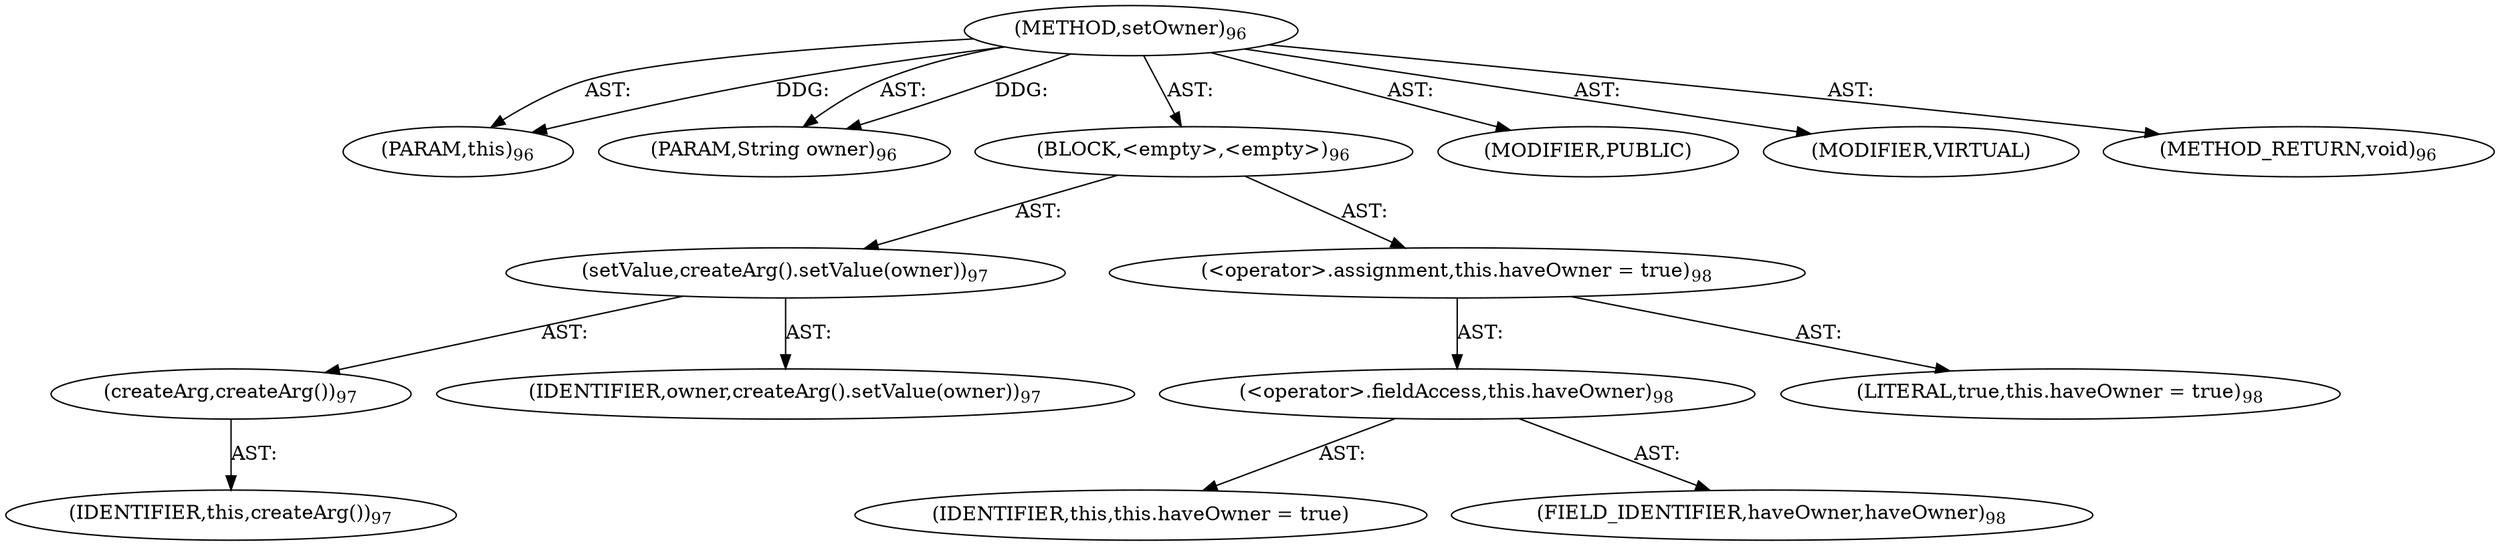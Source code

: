 digraph "setOwner" {  
"111669149697" [label = <(METHOD,setOwner)<SUB>96</SUB>> ]
"115964116992" [label = <(PARAM,this)<SUB>96</SUB>> ]
"115964116996" [label = <(PARAM,String owner)<SUB>96</SUB>> ]
"25769803777" [label = <(BLOCK,&lt;empty&gt;,&lt;empty&gt;)<SUB>96</SUB>> ]
"30064771075" [label = <(setValue,createArg().setValue(owner))<SUB>97</SUB>> ]
"30064771076" [label = <(createArg,createArg())<SUB>97</SUB>> ]
"68719476736" [label = <(IDENTIFIER,this,createArg())<SUB>97</SUB>> ]
"68719476742" [label = <(IDENTIFIER,owner,createArg().setValue(owner))<SUB>97</SUB>> ]
"30064771077" [label = <(&lt;operator&gt;.assignment,this.haveOwner = true)<SUB>98</SUB>> ]
"30064771078" [label = <(&lt;operator&gt;.fieldAccess,this.haveOwner)<SUB>98</SUB>> ]
"68719476743" [label = <(IDENTIFIER,this,this.haveOwner = true)> ]
"55834574849" [label = <(FIELD_IDENTIFIER,haveOwner,haveOwner)<SUB>98</SUB>> ]
"90194313218" [label = <(LITERAL,true,this.haveOwner = true)<SUB>98</SUB>> ]
"133143986179" [label = <(MODIFIER,PUBLIC)> ]
"133143986180" [label = <(MODIFIER,VIRTUAL)> ]
"128849018881" [label = <(METHOD_RETURN,void)<SUB>96</SUB>> ]
  "111669149697" -> "115964116992"  [ label = "AST: "] 
  "111669149697" -> "115964116996"  [ label = "AST: "] 
  "111669149697" -> "25769803777"  [ label = "AST: "] 
  "111669149697" -> "133143986179"  [ label = "AST: "] 
  "111669149697" -> "133143986180"  [ label = "AST: "] 
  "111669149697" -> "128849018881"  [ label = "AST: "] 
  "25769803777" -> "30064771075"  [ label = "AST: "] 
  "25769803777" -> "30064771077"  [ label = "AST: "] 
  "30064771075" -> "30064771076"  [ label = "AST: "] 
  "30064771075" -> "68719476742"  [ label = "AST: "] 
  "30064771076" -> "68719476736"  [ label = "AST: "] 
  "30064771077" -> "30064771078"  [ label = "AST: "] 
  "30064771077" -> "90194313218"  [ label = "AST: "] 
  "30064771078" -> "68719476743"  [ label = "AST: "] 
  "30064771078" -> "55834574849"  [ label = "AST: "] 
  "111669149697" -> "115964116992"  [ label = "DDG: "] 
  "111669149697" -> "115964116996"  [ label = "DDG: "] 
}
